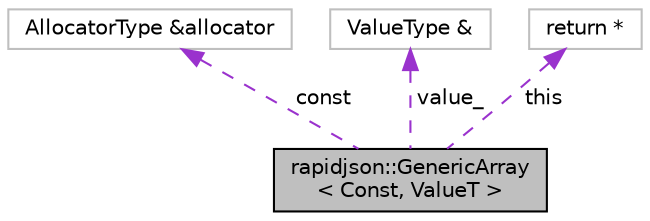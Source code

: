 digraph "rapidjson::GenericArray&lt; Const, ValueT &gt;"
{
 // INTERACTIVE_SVG=YES
 // LATEX_PDF_SIZE
  edge [fontname="Helvetica",fontsize="10",labelfontname="Helvetica",labelfontsize="10"];
  node [fontname="Helvetica",fontsize="10",shape=record];
  Node1 [label="rapidjson::GenericArray\l\< Const, ValueT \>",height=0.2,width=0.4,color="black", fillcolor="grey75", style="filled", fontcolor="black",tooltip="Helper class for accessing Value of array type."];
  Node2 -> Node1 [dir="back",color="darkorchid3",fontsize="10",style="dashed",label=" const" ,fontname="Helvetica"];
  Node2 [label="AllocatorType &allocator",height=0.2,width=0.4,color="grey75", fillcolor="white", style="filled",tooltip=" "];
  Node3 -> Node1 [dir="back",color="darkorchid3",fontsize="10",style="dashed",label=" value_" ,fontname="Helvetica"];
  Node3 [label="ValueType &",height=0.2,width=0.4,color="grey75", fillcolor="white", style="filled",tooltip=" "];
  Node4 -> Node1 [dir="back",color="darkorchid3",fontsize="10",style="dashed",label=" this" ,fontname="Helvetica"];
  Node4 [label="return *",height=0.2,width=0.4,color="grey75", fillcolor="white", style="filled",tooltip=" "];
}
